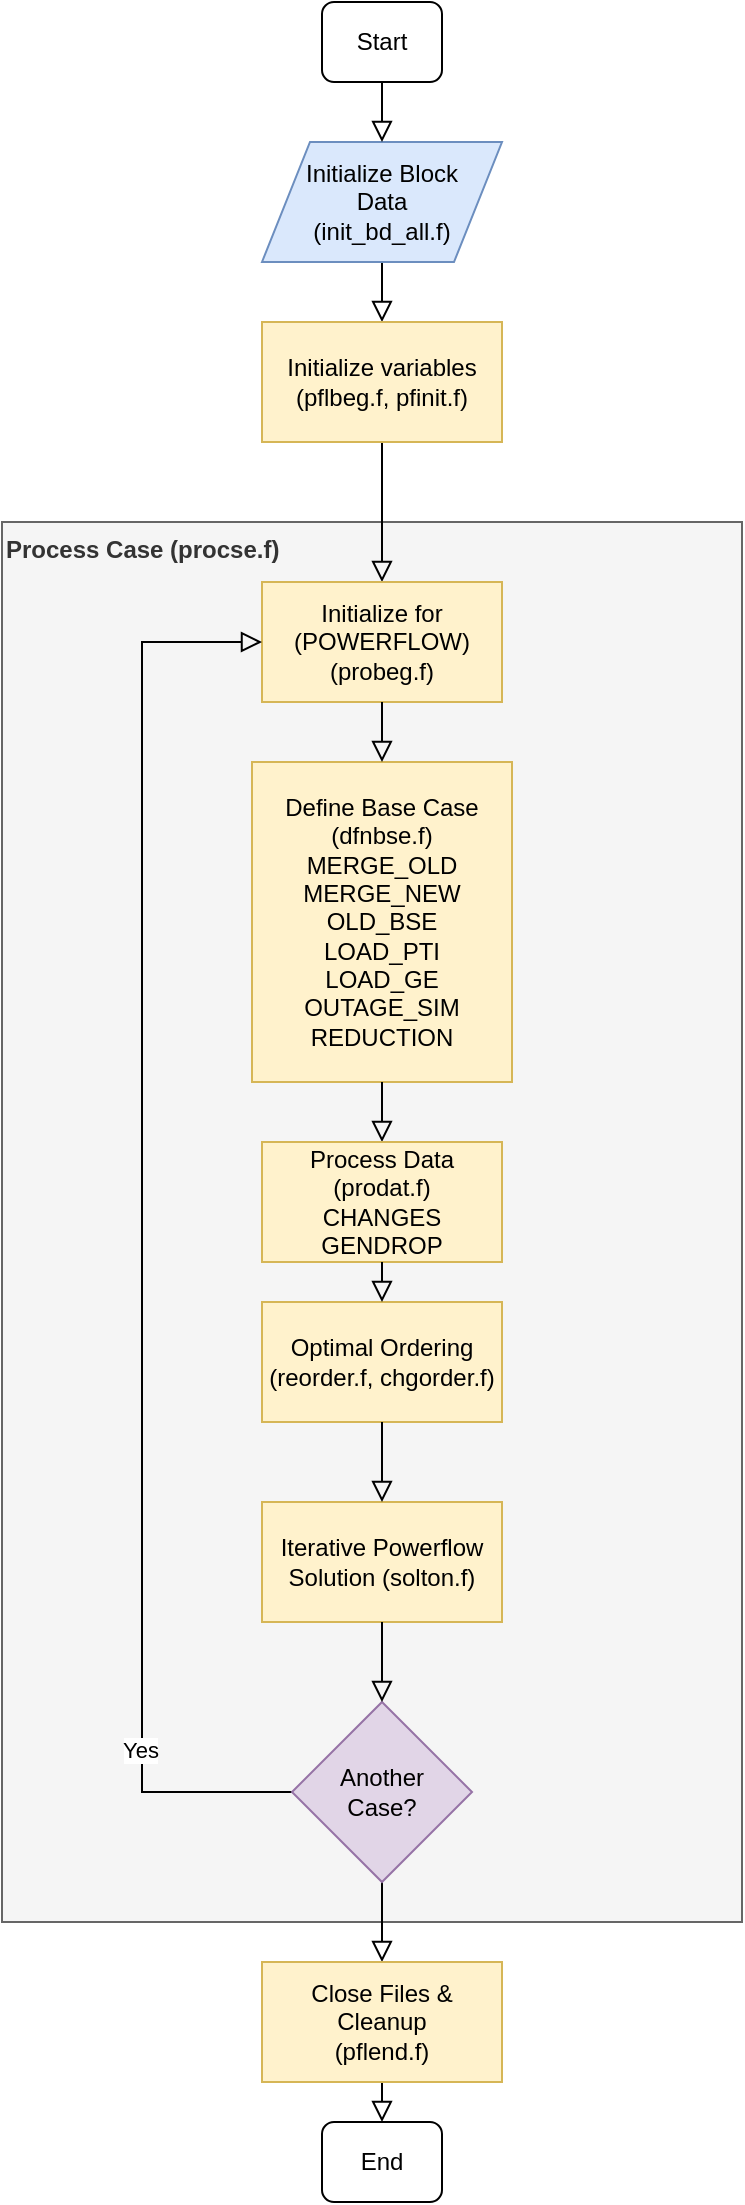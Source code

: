 <mxfile version="13.0.6" type="device"><diagram id="C5RBs43oDa-KdzZeNtuy" name="Page-1"><mxGraphModel dx="1422" dy="753" grid="1" gridSize="10" guides="1" tooltips="1" connect="1" arrows="1" fold="1" page="1" pageScale="1" pageWidth="827" pageHeight="1169" math="0" shadow="0"><root><mxCell id="WIyWlLk6GJQsqaUBKTNV-0"/><mxCell id="WIyWlLk6GJQsqaUBKTNV-1" parent="WIyWlLk6GJQsqaUBKTNV-0"/><mxCell id="1K_bQbqgElaNvj93P9qN-7" value="Process Case (procse.f)" style="rounded=0;whiteSpace=wrap;html=1;fillColor=#f5f5f5;strokeColor=#666666;fontColor=#333333;align=left;verticalAlign=top;fontStyle=1" parent="WIyWlLk6GJQsqaUBKTNV-1" vertex="1"><mxGeometry x="170" y="290" width="370" height="700" as="geometry"/></mxCell><mxCell id="WIyWlLk6GJQsqaUBKTNV-2" value="" style="rounded=0;html=1;jettySize=auto;orthogonalLoop=1;fontSize=11;endArrow=block;endFill=0;endSize=8;strokeWidth=1;shadow=0;labelBackgroundColor=none;edgeStyle=orthogonalEdgeStyle;entryX=0.5;entryY=0;entryDx=0;entryDy=0;exitX=0.5;exitY=1;exitDx=0;exitDy=0;" parent="WIyWlLk6GJQsqaUBKTNV-1" source="1K_bQbqgElaNvj93P9qN-0" target="1K_bQbqgElaNvj93P9qN-6" edge="1"><mxGeometry relative="1" as="geometry"><mxPoint x="360" y="440" as="targetPoint"/></mxGeometry></mxCell><mxCell id="WIyWlLk6GJQsqaUBKTNV-3" value="Start" style="rounded=1;whiteSpace=wrap;html=1;fontSize=12;glass=0;strokeWidth=1;shadow=0;" parent="WIyWlLk6GJQsqaUBKTNV-1" vertex="1"><mxGeometry x="330" y="30" width="60" height="40" as="geometry"/></mxCell><mxCell id="WIyWlLk6GJQsqaUBKTNV-11" value="End" style="rounded=1;whiteSpace=wrap;html=1;fontSize=12;glass=0;strokeWidth=1;shadow=0;" parent="WIyWlLk6GJQsqaUBKTNV-1" vertex="1"><mxGeometry x="330" y="1090" width="60" height="40" as="geometry"/></mxCell><mxCell id="1K_bQbqgElaNvj93P9qN-0" value="Initialize Block &lt;br&gt;Data&lt;br&gt;(init_bd_all.f)" style="shape=parallelogram;perimeter=parallelogramPerimeter;whiteSpace=wrap;html=1;fillColor=#dae8fc;strokeColor=#6c8ebf;" parent="WIyWlLk6GJQsqaUBKTNV-1" vertex="1"><mxGeometry x="300" y="100" width="120" height="60" as="geometry"/></mxCell><mxCell id="1K_bQbqgElaNvj93P9qN-1" value="" style="rounded=0;html=1;jettySize=auto;orthogonalLoop=1;fontSize=11;endArrow=block;endFill=0;endSize=8;strokeWidth=1;shadow=0;labelBackgroundColor=none;edgeStyle=orthogonalEdgeStyle;" parent="WIyWlLk6GJQsqaUBKTNV-1" source="WIyWlLk6GJQsqaUBKTNV-3" target="1K_bQbqgElaNvj93P9qN-0" edge="1"><mxGeometry relative="1" as="geometry"><mxPoint x="360" y="100" as="sourcePoint"/><mxPoint x="360" y="440" as="targetPoint"/></mxGeometry></mxCell><mxCell id="1K_bQbqgElaNvj93P9qN-5" value="" style="rounded=0;html=1;jettySize=auto;orthogonalLoop=1;fontSize=11;endArrow=block;endFill=0;endSize=8;strokeWidth=1;shadow=0;labelBackgroundColor=none;edgeStyle=orthogonalEdgeStyle;exitX=0.5;exitY=1;exitDx=0;exitDy=0;entryX=0.5;entryY=0;entryDx=0;entryDy=0;" parent="WIyWlLk6GJQsqaUBKTNV-1" source="1K_bQbqgElaNvj93P9qN-6" target="1K_bQbqgElaNvj93P9qN-9" edge="1"><mxGeometry relative="1" as="geometry"><mxPoint x="360" y="280" as="sourcePoint"/><mxPoint x="360" y="310" as="targetPoint"/></mxGeometry></mxCell><mxCell id="1K_bQbqgElaNvj93P9qN-6" value="Initialize variables&lt;br&gt;(pflbeg.f, pfinit.f)" style="rounded=0;whiteSpace=wrap;html=1;fillColor=#fff2cc;strokeColor=#d6b656;" parent="WIyWlLk6GJQsqaUBKTNV-1" vertex="1"><mxGeometry x="300" y="190" width="120" height="60" as="geometry"/></mxCell><mxCell id="1K_bQbqgElaNvj93P9qN-9" value="Initialize for (POWERFLOW) (probeg.f)" style="rounded=0;whiteSpace=wrap;html=1;fillColor=#fff2cc;strokeColor=#d6b656;" parent="WIyWlLk6GJQsqaUBKTNV-1" vertex="1"><mxGeometry x="300" y="320" width="120" height="60" as="geometry"/></mxCell><mxCell id="1K_bQbqgElaNvj93P9qN-11" value="Define Base Case (dfnbse.f)&lt;br&gt;MERGE_OLD&lt;br&gt;MERGE_NEW&lt;br&gt;OLD_BSE&lt;br&gt;LOAD_PTI&lt;br&gt;LOAD_GE&lt;br&gt;OUTAGE_SIM&lt;br&gt;REDUCTION" style="rounded=0;whiteSpace=wrap;html=1;fillColor=#fff2cc;strokeColor=#d6b656;" parent="WIyWlLk6GJQsqaUBKTNV-1" vertex="1"><mxGeometry x="295" y="410" width="130" height="160" as="geometry"/></mxCell><mxCell id="1K_bQbqgElaNvj93P9qN-13" value="" style="rounded=0;html=1;jettySize=auto;orthogonalLoop=1;fontSize=11;endArrow=block;endFill=0;endSize=8;strokeWidth=1;shadow=0;labelBackgroundColor=none;edgeStyle=orthogonalEdgeStyle;exitX=0.5;exitY=1;exitDx=0;exitDy=0;entryX=0.5;entryY=0;entryDx=0;entryDy=0;" parent="WIyWlLk6GJQsqaUBKTNV-1" source="1K_bQbqgElaNvj93P9qN-9" target="1K_bQbqgElaNvj93P9qN-11" edge="1"><mxGeometry relative="1" as="geometry"><mxPoint x="370" y="590" as="sourcePoint"/><mxPoint x="370" y="620" as="targetPoint"/></mxGeometry></mxCell><mxCell id="1K_bQbqgElaNvj93P9qN-34" value="" style="rounded=0;html=1;jettySize=auto;orthogonalLoop=1;fontSize=11;endArrow=block;endFill=0;endSize=8;strokeWidth=1;shadow=0;labelBackgroundColor=none;edgeStyle=orthogonalEdgeStyle;exitX=0.5;exitY=1;exitDx=0;exitDy=0;entryX=0.5;entryY=0;entryDx=0;entryDy=0;" parent="WIyWlLk6GJQsqaUBKTNV-1" source="1K_bQbqgElaNvj93P9qN-11" target="UsiqLL-LzvOuYsVyVVW7-1" edge="1"><mxGeometry relative="1" as="geometry"><mxPoint x="370" y="680" as="sourcePoint"/><mxPoint x="370" y="710" as="targetPoint"/></mxGeometry></mxCell><mxCell id="1K_bQbqgElaNvj93P9qN-41" value="" style="rounded=0;html=1;jettySize=auto;orthogonalLoop=1;fontSize=11;endArrow=block;endFill=0;endSize=8;strokeWidth=1;shadow=0;labelBackgroundColor=none;edgeStyle=orthogonalEdgeStyle;exitX=0;exitY=0.5;exitDx=0;exitDy=0;entryX=0;entryY=0.5;entryDx=0;entryDy=0;" parent="WIyWlLk6GJQsqaUBKTNV-1" source="UsiqLL-LzvOuYsVyVVW7-7" target="1K_bQbqgElaNvj93P9qN-9" edge="1"><mxGeometry relative="1" as="geometry"><mxPoint x="415" y="855" as="sourcePoint"/><mxPoint x="185" y="1069" as="targetPoint"/><Array as="points"><mxPoint x="240" y="925"/><mxPoint x="240" y="350"/></Array></mxGeometry></mxCell><mxCell id="1K_bQbqgElaNvj93P9qN-42" value="Yes" style="edgeLabel;html=1;align=center;verticalAlign=middle;resizable=0;points=[];" parent="1K_bQbqgElaNvj93P9qN-41" vertex="1" connectable="0"><mxGeometry x="-0.73" y="1" relative="1" as="geometry"><mxPoint as="offset"/></mxGeometry></mxCell><mxCell id="1K_bQbqgElaNvj93P9qN-48" value="" style="rounded=0;html=1;jettySize=auto;orthogonalLoop=1;fontSize=11;endArrow=block;endFill=0;endSize=8;strokeWidth=1;shadow=0;labelBackgroundColor=none;edgeStyle=orthogonalEdgeStyle;entryX=0.5;entryY=0;entryDx=0;entryDy=0;" parent="WIyWlLk6GJQsqaUBKTNV-1" source="UsiqLL-LzvOuYsVyVVW7-7" target="UsiqLL-LzvOuYsVyVVW7-6" edge="1"><mxGeometry relative="1" as="geometry"><mxPoint x="360" y="1160" as="sourcePoint"/><mxPoint x="360" y="1190" as="targetPoint"/></mxGeometry></mxCell><mxCell id="1K_bQbqgElaNvj93P9qN-59" value="" style="rounded=0;html=1;jettySize=auto;orthogonalLoop=1;fontSize=11;endArrow=block;endFill=0;endSize=8;strokeWidth=1;shadow=0;labelBackgroundColor=none;edgeStyle=orthogonalEdgeStyle;exitX=0.5;exitY=1;exitDx=0;exitDy=0;entryX=0.5;entryY=0;entryDx=0;entryDy=0;" parent="WIyWlLk6GJQsqaUBKTNV-1" source="UsiqLL-LzvOuYsVyVVW7-6" target="WIyWlLk6GJQsqaUBKTNV-11" edge="1"><mxGeometry relative="1" as="geometry"><mxPoint x="360" y="1124" as="sourcePoint"/><mxPoint x="370" y="1044" as="targetPoint"/></mxGeometry></mxCell><mxCell id="UsiqLL-LzvOuYsVyVVW7-1" value="Process Data&lt;br&gt;(prodat.f)&lt;br&gt;CHANGES&lt;br&gt;GENDROP" style="rounded=0;whiteSpace=wrap;html=1;fillColor=#fff2cc;strokeColor=#d6b656;" vertex="1" parent="WIyWlLk6GJQsqaUBKTNV-1"><mxGeometry x="300" y="600" width="120" height="60" as="geometry"/></mxCell><mxCell id="UsiqLL-LzvOuYsVyVVW7-2" value="Optimal Ordering&lt;br&gt;(reorder.f, chgorder.f)" style="rounded=0;whiteSpace=wrap;html=1;fillColor=#fff2cc;strokeColor=#d6b656;" vertex="1" parent="WIyWlLk6GJQsqaUBKTNV-1"><mxGeometry x="300" y="680" width="120" height="60" as="geometry"/></mxCell><mxCell id="UsiqLL-LzvOuYsVyVVW7-3" value="" style="rounded=0;html=1;jettySize=auto;orthogonalLoop=1;fontSize=11;endArrow=block;endFill=0;endSize=8;strokeWidth=1;shadow=0;labelBackgroundColor=none;edgeStyle=orthogonalEdgeStyle;entryX=0.5;entryY=0;entryDx=0;entryDy=0;exitX=0.5;exitY=1;exitDx=0;exitDy=0;" edge="1" parent="WIyWlLk6GJQsqaUBKTNV-1" source="UsiqLL-LzvOuYsVyVVW7-1" target="UsiqLL-LzvOuYsVyVVW7-2"><mxGeometry relative="1" as="geometry"><mxPoint x="810" y="750" as="sourcePoint"/><mxPoint x="370" y="610" as="targetPoint"/></mxGeometry></mxCell><mxCell id="UsiqLL-LzvOuYsVyVVW7-5" value="Iterative Powerflow Solution (solton.f)" style="rounded=0;whiteSpace=wrap;html=1;fillColor=#fff2cc;strokeColor=#d6b656;" vertex="1" parent="WIyWlLk6GJQsqaUBKTNV-1"><mxGeometry x="300" y="780" width="120" height="60" as="geometry"/></mxCell><mxCell id="UsiqLL-LzvOuYsVyVVW7-6" value="Close Files &amp;amp; Cleanup&lt;br&gt;(pflend.f)" style="rounded=0;whiteSpace=wrap;html=1;fillColor=#fff2cc;strokeColor=#d6b656;" vertex="1" parent="WIyWlLk6GJQsqaUBKTNV-1"><mxGeometry x="300" y="1010" width="120" height="60" as="geometry"/></mxCell><mxCell id="UsiqLL-LzvOuYsVyVVW7-7" value="Another &lt;br&gt;Case?" style="rhombus;whiteSpace=wrap;html=1;align=center;fillColor=#e1d5e7;strokeColor=#9673a6;" vertex="1" parent="WIyWlLk6GJQsqaUBKTNV-1"><mxGeometry x="315" y="880" width="90" height="90" as="geometry"/></mxCell><mxCell id="UsiqLL-LzvOuYsVyVVW7-8" value="" style="rounded=0;html=1;jettySize=auto;orthogonalLoop=1;fontSize=11;endArrow=block;endFill=0;endSize=8;strokeWidth=1;shadow=0;labelBackgroundColor=none;edgeStyle=orthogonalEdgeStyle;exitX=0.5;exitY=1;exitDx=0;exitDy=0;entryX=0.5;entryY=0;entryDx=0;entryDy=0;" edge="1" parent="WIyWlLk6GJQsqaUBKTNV-1" source="UsiqLL-LzvOuYsVyVVW7-2" target="UsiqLL-LzvOuYsVyVVW7-5"><mxGeometry relative="1" as="geometry"><mxPoint x="370" y="580" as="sourcePoint"/><mxPoint x="370" y="610" as="targetPoint"/></mxGeometry></mxCell><mxCell id="UsiqLL-LzvOuYsVyVVW7-9" value="" style="rounded=0;html=1;jettySize=auto;orthogonalLoop=1;fontSize=11;endArrow=block;endFill=0;endSize=8;strokeWidth=1;shadow=0;labelBackgroundColor=none;edgeStyle=orthogonalEdgeStyle;exitX=0.5;exitY=1;exitDx=0;exitDy=0;entryX=0.5;entryY=0;entryDx=0;entryDy=0;" edge="1" parent="WIyWlLk6GJQsqaUBKTNV-1" source="UsiqLL-LzvOuYsVyVVW7-5" target="UsiqLL-LzvOuYsVyVVW7-7"><mxGeometry relative="1" as="geometry"><mxPoint x="370" y="750" as="sourcePoint"/><mxPoint x="370" y="790" as="targetPoint"/></mxGeometry></mxCell></root></mxGraphModel></diagram></mxfile>